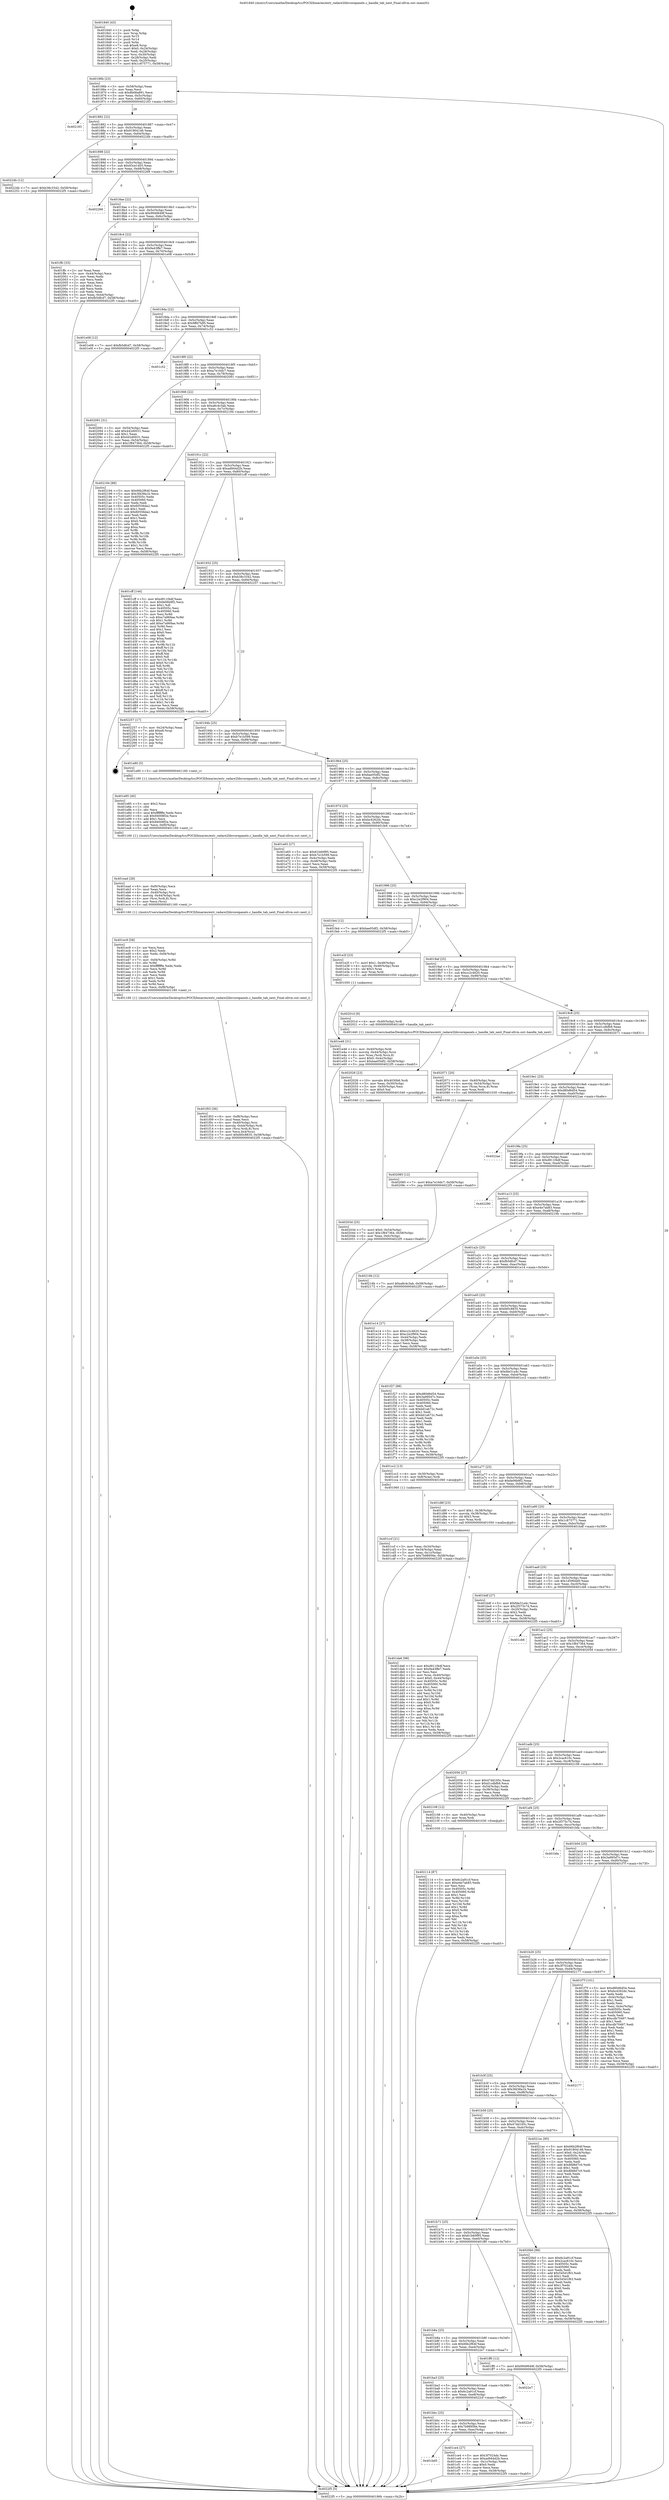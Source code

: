 digraph "0x401840" {
  label = "0x401840 (/mnt/c/Users/mathe/Desktop/tcc/POCII/binaries/extr_radare2librcorepanels.c_handle_tab_next_Final-ollvm.out::main(0))"
  labelloc = "t"
  node[shape=record]

  Entry [label="",width=0.3,height=0.3,shape=circle,fillcolor=black,style=filled]
  "0x40186b" [label="{
     0x40186b [23]\l
     | [instrs]\l
     &nbsp;&nbsp;0x40186b \<+3\>: mov -0x58(%rbp),%eax\l
     &nbsp;&nbsp;0x40186e \<+2\>: mov %eax,%ecx\l
     &nbsp;&nbsp;0x401870 \<+6\>: sub $0x8b06a891,%ecx\l
     &nbsp;&nbsp;0x401876 \<+3\>: mov %eax,-0x5c(%rbp)\l
     &nbsp;&nbsp;0x401879 \<+3\>: mov %ecx,-0x60(%rbp)\l
     &nbsp;&nbsp;0x40187c \<+6\>: je 0000000000402183 \<main+0x943\>\l
  }"]
  "0x402183" [label="{
     0x402183\l
  }", style=dashed]
  "0x401882" [label="{
     0x401882 [22]\l
     | [instrs]\l
     &nbsp;&nbsp;0x401882 \<+5\>: jmp 0000000000401887 \<main+0x47\>\l
     &nbsp;&nbsp;0x401887 \<+3\>: mov -0x5c(%rbp),%eax\l
     &nbsp;&nbsp;0x40188a \<+5\>: sub $0x91904146,%eax\l
     &nbsp;&nbsp;0x40188f \<+3\>: mov %eax,-0x64(%rbp)\l
     &nbsp;&nbsp;0x401892 \<+6\>: je 000000000040224b \<main+0xa0b\>\l
  }"]
  Exit [label="",width=0.3,height=0.3,shape=circle,fillcolor=black,style=filled,peripheries=2]
  "0x40224b" [label="{
     0x40224b [12]\l
     | [instrs]\l
     &nbsp;&nbsp;0x40224b \<+7\>: movl $0xb38c3342,-0x58(%rbp)\l
     &nbsp;&nbsp;0x402252 \<+5\>: jmp 00000000004022f5 \<main+0xab5\>\l
  }"]
  "0x401898" [label="{
     0x401898 [22]\l
     | [instrs]\l
     &nbsp;&nbsp;0x401898 \<+5\>: jmp 000000000040189d \<main+0x5d\>\l
     &nbsp;&nbsp;0x40189d \<+3\>: mov -0x5c(%rbp),%eax\l
     &nbsp;&nbsp;0x4018a0 \<+5\>: sub $0x93ce1403,%eax\l
     &nbsp;&nbsp;0x4018a5 \<+3\>: mov %eax,-0x68(%rbp)\l
     &nbsp;&nbsp;0x4018a8 \<+6\>: je 0000000000402268 \<main+0xa28\>\l
  }"]
  "0x402114" [label="{
     0x402114 [87]\l
     | [instrs]\l
     &nbsp;&nbsp;0x402114 \<+5\>: mov $0x6c2a91cf,%ecx\l
     &nbsp;&nbsp;0x402119 \<+5\>: mov $0xe4e7ab83,%edx\l
     &nbsp;&nbsp;0x40211e \<+2\>: xor %esi,%esi\l
     &nbsp;&nbsp;0x402120 \<+8\>: mov 0x40505c,%r8d\l
     &nbsp;&nbsp;0x402128 \<+8\>: mov 0x405060,%r9d\l
     &nbsp;&nbsp;0x402130 \<+3\>: sub $0x1,%esi\l
     &nbsp;&nbsp;0x402133 \<+3\>: mov %r8d,%r10d\l
     &nbsp;&nbsp;0x402136 \<+3\>: add %esi,%r10d\l
     &nbsp;&nbsp;0x402139 \<+4\>: imul %r10d,%r8d\l
     &nbsp;&nbsp;0x40213d \<+4\>: and $0x1,%r8d\l
     &nbsp;&nbsp;0x402141 \<+4\>: cmp $0x0,%r8d\l
     &nbsp;&nbsp;0x402145 \<+4\>: sete %r11b\l
     &nbsp;&nbsp;0x402149 \<+4\>: cmp $0xa,%r9d\l
     &nbsp;&nbsp;0x40214d \<+3\>: setl %bl\l
     &nbsp;&nbsp;0x402150 \<+3\>: mov %r11b,%r14b\l
     &nbsp;&nbsp;0x402153 \<+3\>: and %bl,%r14b\l
     &nbsp;&nbsp;0x402156 \<+3\>: xor %bl,%r11b\l
     &nbsp;&nbsp;0x402159 \<+3\>: or %r11b,%r14b\l
     &nbsp;&nbsp;0x40215c \<+4\>: test $0x1,%r14b\l
     &nbsp;&nbsp;0x402160 \<+3\>: cmovne %edx,%ecx\l
     &nbsp;&nbsp;0x402163 \<+3\>: mov %ecx,-0x58(%rbp)\l
     &nbsp;&nbsp;0x402166 \<+5\>: jmp 00000000004022f5 \<main+0xab5\>\l
  }"]
  "0x402268" [label="{
     0x402268\l
  }", style=dashed]
  "0x4018ae" [label="{
     0x4018ae [22]\l
     | [instrs]\l
     &nbsp;&nbsp;0x4018ae \<+5\>: jmp 00000000004018b3 \<main+0x73\>\l
     &nbsp;&nbsp;0x4018b3 \<+3\>: mov -0x5c(%rbp),%eax\l
     &nbsp;&nbsp;0x4018b6 \<+5\>: sub $0x9949649f,%eax\l
     &nbsp;&nbsp;0x4018bb \<+3\>: mov %eax,-0x6c(%rbp)\l
     &nbsp;&nbsp;0x4018be \<+6\>: je 0000000000401ffc \<main+0x7bc\>\l
  }"]
  "0x402085" [label="{
     0x402085 [12]\l
     | [instrs]\l
     &nbsp;&nbsp;0x402085 \<+7\>: movl $0xa7e16dc7,-0x58(%rbp)\l
     &nbsp;&nbsp;0x40208c \<+5\>: jmp 00000000004022f5 \<main+0xab5\>\l
  }"]
  "0x401ffc" [label="{
     0x401ffc [33]\l
     | [instrs]\l
     &nbsp;&nbsp;0x401ffc \<+2\>: xor %eax,%eax\l
     &nbsp;&nbsp;0x401ffe \<+3\>: mov -0x44(%rbp),%ecx\l
     &nbsp;&nbsp;0x402001 \<+2\>: mov %eax,%edx\l
     &nbsp;&nbsp;0x402003 \<+2\>: sub %ecx,%edx\l
     &nbsp;&nbsp;0x402005 \<+2\>: mov %eax,%ecx\l
     &nbsp;&nbsp;0x402007 \<+3\>: sub $0x1,%ecx\l
     &nbsp;&nbsp;0x40200a \<+2\>: add %ecx,%edx\l
     &nbsp;&nbsp;0x40200c \<+2\>: sub %edx,%eax\l
     &nbsp;&nbsp;0x40200e \<+3\>: mov %eax,-0x44(%rbp)\l
     &nbsp;&nbsp;0x402011 \<+7\>: movl $0xfb5dfcd7,-0x58(%rbp)\l
     &nbsp;&nbsp;0x402018 \<+5\>: jmp 00000000004022f5 \<main+0xab5\>\l
  }"]
  "0x4018c4" [label="{
     0x4018c4 [22]\l
     | [instrs]\l
     &nbsp;&nbsp;0x4018c4 \<+5\>: jmp 00000000004018c9 \<main+0x89\>\l
     &nbsp;&nbsp;0x4018c9 \<+3\>: mov -0x5c(%rbp),%eax\l
     &nbsp;&nbsp;0x4018cc \<+5\>: sub $0x9a43ffe7,%eax\l
     &nbsp;&nbsp;0x4018d1 \<+3\>: mov %eax,-0x70(%rbp)\l
     &nbsp;&nbsp;0x4018d4 \<+6\>: je 0000000000401e08 \<main+0x5c8\>\l
  }"]
  "0x40203d" [label="{
     0x40203d [25]\l
     | [instrs]\l
     &nbsp;&nbsp;0x40203d \<+7\>: movl $0x0,-0x54(%rbp)\l
     &nbsp;&nbsp;0x402044 \<+7\>: movl $0x1f847364,-0x58(%rbp)\l
     &nbsp;&nbsp;0x40204b \<+6\>: mov %eax,-0xfc(%rbp)\l
     &nbsp;&nbsp;0x402051 \<+5\>: jmp 00000000004022f5 \<main+0xab5\>\l
  }"]
  "0x401e08" [label="{
     0x401e08 [12]\l
     | [instrs]\l
     &nbsp;&nbsp;0x401e08 \<+7\>: movl $0xfb5dfcd7,-0x58(%rbp)\l
     &nbsp;&nbsp;0x401e0f \<+5\>: jmp 00000000004022f5 \<main+0xab5\>\l
  }"]
  "0x4018da" [label="{
     0x4018da [22]\l
     | [instrs]\l
     &nbsp;&nbsp;0x4018da \<+5\>: jmp 00000000004018df \<main+0x9f\>\l
     &nbsp;&nbsp;0x4018df \<+3\>: mov -0x5c(%rbp),%eax\l
     &nbsp;&nbsp;0x4018e2 \<+5\>: sub $0x9ffd7b95,%eax\l
     &nbsp;&nbsp;0x4018e7 \<+3\>: mov %eax,-0x74(%rbp)\l
     &nbsp;&nbsp;0x4018ea \<+6\>: je 0000000000401c52 \<main+0x412\>\l
  }"]
  "0x402026" [label="{
     0x402026 [23]\l
     | [instrs]\l
     &nbsp;&nbsp;0x402026 \<+10\>: movabs $0x4030b6,%rdi\l
     &nbsp;&nbsp;0x402030 \<+3\>: mov %eax,-0x50(%rbp)\l
     &nbsp;&nbsp;0x402033 \<+3\>: mov -0x50(%rbp),%esi\l
     &nbsp;&nbsp;0x402036 \<+2\>: mov $0x0,%al\l
     &nbsp;&nbsp;0x402038 \<+5\>: call 0000000000401040 \<printf@plt\>\l
     | [calls]\l
     &nbsp;&nbsp;0x401040 \{1\} (unknown)\l
  }"]
  "0x401c52" [label="{
     0x401c52\l
  }", style=dashed]
  "0x4018f0" [label="{
     0x4018f0 [22]\l
     | [instrs]\l
     &nbsp;&nbsp;0x4018f0 \<+5\>: jmp 00000000004018f5 \<main+0xb5\>\l
     &nbsp;&nbsp;0x4018f5 \<+3\>: mov -0x5c(%rbp),%eax\l
     &nbsp;&nbsp;0x4018f8 \<+5\>: sub $0xa7e16dc7,%eax\l
     &nbsp;&nbsp;0x4018fd \<+3\>: mov %eax,-0x78(%rbp)\l
     &nbsp;&nbsp;0x401900 \<+6\>: je 0000000000402091 \<main+0x851\>\l
  }"]
  "0x401f03" [label="{
     0x401f03 [36]\l
     | [instrs]\l
     &nbsp;&nbsp;0x401f03 \<+6\>: mov -0xf8(%rbp),%ecx\l
     &nbsp;&nbsp;0x401f09 \<+3\>: imul %eax,%ecx\l
     &nbsp;&nbsp;0x401f0c \<+4\>: mov -0x40(%rbp),%rsi\l
     &nbsp;&nbsp;0x401f10 \<+4\>: movslq -0x44(%rbp),%rdi\l
     &nbsp;&nbsp;0x401f14 \<+4\>: mov (%rsi,%rdi,8),%rsi\l
     &nbsp;&nbsp;0x401f18 \<+3\>: mov %ecx,0x4(%rsi)\l
     &nbsp;&nbsp;0x401f1b \<+7\>: movl $0xfd0c8835,-0x58(%rbp)\l
     &nbsp;&nbsp;0x401f22 \<+5\>: jmp 00000000004022f5 \<main+0xab5\>\l
  }"]
  "0x402091" [label="{
     0x402091 [31]\l
     | [instrs]\l
     &nbsp;&nbsp;0x402091 \<+3\>: mov -0x54(%rbp),%eax\l
     &nbsp;&nbsp;0x402094 \<+5\>: add $0x442d0031,%eax\l
     &nbsp;&nbsp;0x402099 \<+3\>: add $0x1,%eax\l
     &nbsp;&nbsp;0x40209c \<+5\>: sub $0x442d0031,%eax\l
     &nbsp;&nbsp;0x4020a1 \<+3\>: mov %eax,-0x54(%rbp)\l
     &nbsp;&nbsp;0x4020a4 \<+7\>: movl $0x1f847364,-0x58(%rbp)\l
     &nbsp;&nbsp;0x4020ab \<+5\>: jmp 00000000004022f5 \<main+0xab5\>\l
  }"]
  "0x401906" [label="{
     0x401906 [22]\l
     | [instrs]\l
     &nbsp;&nbsp;0x401906 \<+5\>: jmp 000000000040190b \<main+0xcb\>\l
     &nbsp;&nbsp;0x40190b \<+3\>: mov -0x5c(%rbp),%eax\l
     &nbsp;&nbsp;0x40190e \<+5\>: sub $0xa8c4c3ab,%eax\l
     &nbsp;&nbsp;0x401913 \<+3\>: mov %eax,-0x7c(%rbp)\l
     &nbsp;&nbsp;0x401916 \<+6\>: je 0000000000402194 \<main+0x954\>\l
  }"]
  "0x401ec9" [label="{
     0x401ec9 [58]\l
     | [instrs]\l
     &nbsp;&nbsp;0x401ec9 \<+2\>: xor %ecx,%ecx\l
     &nbsp;&nbsp;0x401ecb \<+5\>: mov $0x2,%edx\l
     &nbsp;&nbsp;0x401ed0 \<+6\>: mov %edx,-0xf4(%rbp)\l
     &nbsp;&nbsp;0x401ed6 \<+1\>: cltd\l
     &nbsp;&nbsp;0x401ed7 \<+7\>: mov -0xf4(%rbp),%r8d\l
     &nbsp;&nbsp;0x401ede \<+3\>: idiv %r8d\l
     &nbsp;&nbsp;0x401ee1 \<+6\>: imul $0xfffffffe,%edx,%edx\l
     &nbsp;&nbsp;0x401ee7 \<+3\>: mov %ecx,%r9d\l
     &nbsp;&nbsp;0x401eea \<+3\>: sub %edx,%r9d\l
     &nbsp;&nbsp;0x401eed \<+2\>: mov %ecx,%edx\l
     &nbsp;&nbsp;0x401eef \<+3\>: sub $0x1,%edx\l
     &nbsp;&nbsp;0x401ef2 \<+3\>: add %edx,%r9d\l
     &nbsp;&nbsp;0x401ef5 \<+3\>: sub %r9d,%ecx\l
     &nbsp;&nbsp;0x401ef8 \<+6\>: mov %ecx,-0xf8(%rbp)\l
     &nbsp;&nbsp;0x401efe \<+5\>: call 0000000000401160 \<next_i\>\l
     | [calls]\l
     &nbsp;&nbsp;0x401160 \{1\} (/mnt/c/Users/mathe/Desktop/tcc/POCII/binaries/extr_radare2librcorepanels.c_handle_tab_next_Final-ollvm.out::next_i)\l
  }"]
  "0x402194" [label="{
     0x402194 [88]\l
     | [instrs]\l
     &nbsp;&nbsp;0x402194 \<+5\>: mov $0x66b2f64f,%eax\l
     &nbsp;&nbsp;0x402199 \<+5\>: mov $0x3fd38a1b,%ecx\l
     &nbsp;&nbsp;0x40219e \<+7\>: mov 0x40505c,%edx\l
     &nbsp;&nbsp;0x4021a5 \<+7\>: mov 0x405060,%esi\l
     &nbsp;&nbsp;0x4021ac \<+2\>: mov %edx,%edi\l
     &nbsp;&nbsp;0x4021ae \<+6\>: add $0x60556da2,%edi\l
     &nbsp;&nbsp;0x4021b4 \<+3\>: sub $0x1,%edi\l
     &nbsp;&nbsp;0x4021b7 \<+6\>: sub $0x60556da2,%edi\l
     &nbsp;&nbsp;0x4021bd \<+3\>: imul %edi,%edx\l
     &nbsp;&nbsp;0x4021c0 \<+3\>: and $0x1,%edx\l
     &nbsp;&nbsp;0x4021c3 \<+3\>: cmp $0x0,%edx\l
     &nbsp;&nbsp;0x4021c6 \<+4\>: sete %r8b\l
     &nbsp;&nbsp;0x4021ca \<+3\>: cmp $0xa,%esi\l
     &nbsp;&nbsp;0x4021cd \<+4\>: setl %r9b\l
     &nbsp;&nbsp;0x4021d1 \<+3\>: mov %r8b,%r10b\l
     &nbsp;&nbsp;0x4021d4 \<+3\>: and %r9b,%r10b\l
     &nbsp;&nbsp;0x4021d7 \<+3\>: xor %r9b,%r8b\l
     &nbsp;&nbsp;0x4021da \<+3\>: or %r8b,%r10b\l
     &nbsp;&nbsp;0x4021dd \<+4\>: test $0x1,%r10b\l
     &nbsp;&nbsp;0x4021e1 \<+3\>: cmovne %ecx,%eax\l
     &nbsp;&nbsp;0x4021e4 \<+3\>: mov %eax,-0x58(%rbp)\l
     &nbsp;&nbsp;0x4021e7 \<+5\>: jmp 00000000004022f5 \<main+0xab5\>\l
  }"]
  "0x40191c" [label="{
     0x40191c [22]\l
     | [instrs]\l
     &nbsp;&nbsp;0x40191c \<+5\>: jmp 0000000000401921 \<main+0xe1\>\l
     &nbsp;&nbsp;0x401921 \<+3\>: mov -0x5c(%rbp),%eax\l
     &nbsp;&nbsp;0x401924 \<+5\>: sub $0xad944d2b,%eax\l
     &nbsp;&nbsp;0x401929 \<+3\>: mov %eax,-0x80(%rbp)\l
     &nbsp;&nbsp;0x40192c \<+6\>: je 0000000000401cff \<main+0x4bf\>\l
  }"]
  "0x401ead" [label="{
     0x401ead [28]\l
     | [instrs]\l
     &nbsp;&nbsp;0x401ead \<+6\>: mov -0xf0(%rbp),%ecx\l
     &nbsp;&nbsp;0x401eb3 \<+3\>: imul %eax,%ecx\l
     &nbsp;&nbsp;0x401eb6 \<+4\>: mov -0x40(%rbp),%rsi\l
     &nbsp;&nbsp;0x401eba \<+4\>: movslq -0x44(%rbp),%rdi\l
     &nbsp;&nbsp;0x401ebe \<+4\>: mov (%rsi,%rdi,8),%rsi\l
     &nbsp;&nbsp;0x401ec2 \<+2\>: mov %ecx,(%rsi)\l
     &nbsp;&nbsp;0x401ec4 \<+5\>: call 0000000000401160 \<next_i\>\l
     | [calls]\l
     &nbsp;&nbsp;0x401160 \{1\} (/mnt/c/Users/mathe/Desktop/tcc/POCII/binaries/extr_radare2librcorepanels.c_handle_tab_next_Final-ollvm.out::next_i)\l
  }"]
  "0x401cff" [label="{
     0x401cff [144]\l
     | [instrs]\l
     &nbsp;&nbsp;0x401cff \<+5\>: mov $0xd911f4df,%eax\l
     &nbsp;&nbsp;0x401d04 \<+5\>: mov $0xfe06b9f2,%ecx\l
     &nbsp;&nbsp;0x401d09 \<+2\>: mov $0x1,%dl\l
     &nbsp;&nbsp;0x401d0b \<+7\>: mov 0x40505c,%esi\l
     &nbsp;&nbsp;0x401d12 \<+7\>: mov 0x405060,%edi\l
     &nbsp;&nbsp;0x401d19 \<+3\>: mov %esi,%r8d\l
     &nbsp;&nbsp;0x401d1c \<+7\>: sub $0xe7a969ae,%r8d\l
     &nbsp;&nbsp;0x401d23 \<+4\>: sub $0x1,%r8d\l
     &nbsp;&nbsp;0x401d27 \<+7\>: add $0xe7a969ae,%r8d\l
     &nbsp;&nbsp;0x401d2e \<+4\>: imul %r8d,%esi\l
     &nbsp;&nbsp;0x401d32 \<+3\>: and $0x1,%esi\l
     &nbsp;&nbsp;0x401d35 \<+3\>: cmp $0x0,%esi\l
     &nbsp;&nbsp;0x401d38 \<+4\>: sete %r9b\l
     &nbsp;&nbsp;0x401d3c \<+3\>: cmp $0xa,%edi\l
     &nbsp;&nbsp;0x401d3f \<+4\>: setl %r10b\l
     &nbsp;&nbsp;0x401d43 \<+3\>: mov %r9b,%r11b\l
     &nbsp;&nbsp;0x401d46 \<+4\>: xor $0xff,%r11b\l
     &nbsp;&nbsp;0x401d4a \<+3\>: mov %r10b,%bl\l
     &nbsp;&nbsp;0x401d4d \<+3\>: xor $0xff,%bl\l
     &nbsp;&nbsp;0x401d50 \<+3\>: xor $0x0,%dl\l
     &nbsp;&nbsp;0x401d53 \<+3\>: mov %r11b,%r14b\l
     &nbsp;&nbsp;0x401d56 \<+4\>: and $0x0,%r14b\l
     &nbsp;&nbsp;0x401d5a \<+3\>: and %dl,%r9b\l
     &nbsp;&nbsp;0x401d5d \<+3\>: mov %bl,%r15b\l
     &nbsp;&nbsp;0x401d60 \<+4\>: and $0x0,%r15b\l
     &nbsp;&nbsp;0x401d64 \<+3\>: and %dl,%r10b\l
     &nbsp;&nbsp;0x401d67 \<+3\>: or %r9b,%r14b\l
     &nbsp;&nbsp;0x401d6a \<+3\>: or %r10b,%r15b\l
     &nbsp;&nbsp;0x401d6d \<+3\>: xor %r15b,%r14b\l
     &nbsp;&nbsp;0x401d70 \<+3\>: or %bl,%r11b\l
     &nbsp;&nbsp;0x401d73 \<+4\>: xor $0xff,%r11b\l
     &nbsp;&nbsp;0x401d77 \<+3\>: or $0x0,%dl\l
     &nbsp;&nbsp;0x401d7a \<+3\>: and %dl,%r11b\l
     &nbsp;&nbsp;0x401d7d \<+3\>: or %r11b,%r14b\l
     &nbsp;&nbsp;0x401d80 \<+4\>: test $0x1,%r14b\l
     &nbsp;&nbsp;0x401d84 \<+3\>: cmovne %ecx,%eax\l
     &nbsp;&nbsp;0x401d87 \<+3\>: mov %eax,-0x58(%rbp)\l
     &nbsp;&nbsp;0x401d8a \<+5\>: jmp 00000000004022f5 \<main+0xab5\>\l
  }"]
  "0x401932" [label="{
     0x401932 [25]\l
     | [instrs]\l
     &nbsp;&nbsp;0x401932 \<+5\>: jmp 0000000000401937 \<main+0xf7\>\l
     &nbsp;&nbsp;0x401937 \<+3\>: mov -0x5c(%rbp),%eax\l
     &nbsp;&nbsp;0x40193a \<+5\>: sub $0xb38c3342,%eax\l
     &nbsp;&nbsp;0x40193f \<+6\>: mov %eax,-0x84(%rbp)\l
     &nbsp;&nbsp;0x401945 \<+6\>: je 0000000000402257 \<main+0xa17\>\l
  }"]
  "0x401e85" [label="{
     0x401e85 [40]\l
     | [instrs]\l
     &nbsp;&nbsp;0x401e85 \<+5\>: mov $0x2,%ecx\l
     &nbsp;&nbsp;0x401e8a \<+1\>: cltd\l
     &nbsp;&nbsp;0x401e8b \<+2\>: idiv %ecx\l
     &nbsp;&nbsp;0x401e8d \<+6\>: imul $0xfffffffe,%edx,%ecx\l
     &nbsp;&nbsp;0x401e93 \<+6\>: sub $0x94008f2e,%ecx\l
     &nbsp;&nbsp;0x401e99 \<+3\>: add $0x1,%ecx\l
     &nbsp;&nbsp;0x401e9c \<+6\>: add $0x94008f2e,%ecx\l
     &nbsp;&nbsp;0x401ea2 \<+6\>: mov %ecx,-0xf0(%rbp)\l
     &nbsp;&nbsp;0x401ea8 \<+5\>: call 0000000000401160 \<next_i\>\l
     | [calls]\l
     &nbsp;&nbsp;0x401160 \{1\} (/mnt/c/Users/mathe/Desktop/tcc/POCII/binaries/extr_radare2librcorepanels.c_handle_tab_next_Final-ollvm.out::next_i)\l
  }"]
  "0x402257" [label="{
     0x402257 [17]\l
     | [instrs]\l
     &nbsp;&nbsp;0x402257 \<+3\>: mov -0x24(%rbp),%eax\l
     &nbsp;&nbsp;0x40225a \<+7\>: add $0xe8,%rsp\l
     &nbsp;&nbsp;0x402261 \<+1\>: pop %rbx\l
     &nbsp;&nbsp;0x402262 \<+2\>: pop %r14\l
     &nbsp;&nbsp;0x402264 \<+2\>: pop %r15\l
     &nbsp;&nbsp;0x402266 \<+1\>: pop %rbp\l
     &nbsp;&nbsp;0x402267 \<+1\>: ret\l
  }"]
  "0x40194b" [label="{
     0x40194b [25]\l
     | [instrs]\l
     &nbsp;&nbsp;0x40194b \<+5\>: jmp 0000000000401950 \<main+0x110\>\l
     &nbsp;&nbsp;0x401950 \<+3\>: mov -0x5c(%rbp),%eax\l
     &nbsp;&nbsp;0x401953 \<+5\>: sub $0xb7e1b599,%eax\l
     &nbsp;&nbsp;0x401958 \<+6\>: mov %eax,-0x88(%rbp)\l
     &nbsp;&nbsp;0x40195e \<+6\>: je 0000000000401e80 \<main+0x640\>\l
  }"]
  "0x401e46" [label="{
     0x401e46 [31]\l
     | [instrs]\l
     &nbsp;&nbsp;0x401e46 \<+4\>: mov -0x40(%rbp),%rdi\l
     &nbsp;&nbsp;0x401e4a \<+4\>: movslq -0x44(%rbp),%rcx\l
     &nbsp;&nbsp;0x401e4e \<+4\>: mov %rax,(%rdi,%rcx,8)\l
     &nbsp;&nbsp;0x401e52 \<+7\>: movl $0x0,-0x4c(%rbp)\l
     &nbsp;&nbsp;0x401e59 \<+7\>: movl $0xbae05df2,-0x58(%rbp)\l
     &nbsp;&nbsp;0x401e60 \<+5\>: jmp 00000000004022f5 \<main+0xab5\>\l
  }"]
  "0x401e80" [label="{
     0x401e80 [5]\l
     | [instrs]\l
     &nbsp;&nbsp;0x401e80 \<+5\>: call 0000000000401160 \<next_i\>\l
     | [calls]\l
     &nbsp;&nbsp;0x401160 \{1\} (/mnt/c/Users/mathe/Desktop/tcc/POCII/binaries/extr_radare2librcorepanels.c_handle_tab_next_Final-ollvm.out::next_i)\l
  }"]
  "0x401964" [label="{
     0x401964 [25]\l
     | [instrs]\l
     &nbsp;&nbsp;0x401964 \<+5\>: jmp 0000000000401969 \<main+0x129\>\l
     &nbsp;&nbsp;0x401969 \<+3\>: mov -0x5c(%rbp),%eax\l
     &nbsp;&nbsp;0x40196c \<+5\>: sub $0xbae05df2,%eax\l
     &nbsp;&nbsp;0x401971 \<+6\>: mov %eax,-0x8c(%rbp)\l
     &nbsp;&nbsp;0x401977 \<+6\>: je 0000000000401e65 \<main+0x625\>\l
  }"]
  "0x401da6" [label="{
     0x401da6 [98]\l
     | [instrs]\l
     &nbsp;&nbsp;0x401da6 \<+5\>: mov $0xd911f4df,%ecx\l
     &nbsp;&nbsp;0x401dab \<+5\>: mov $0x9a43ffe7,%edx\l
     &nbsp;&nbsp;0x401db0 \<+2\>: xor %esi,%esi\l
     &nbsp;&nbsp;0x401db2 \<+4\>: mov %rax,-0x40(%rbp)\l
     &nbsp;&nbsp;0x401db6 \<+7\>: movl $0x0,-0x44(%rbp)\l
     &nbsp;&nbsp;0x401dbd \<+8\>: mov 0x40505c,%r8d\l
     &nbsp;&nbsp;0x401dc5 \<+8\>: mov 0x405060,%r9d\l
     &nbsp;&nbsp;0x401dcd \<+3\>: sub $0x1,%esi\l
     &nbsp;&nbsp;0x401dd0 \<+3\>: mov %r8d,%r10d\l
     &nbsp;&nbsp;0x401dd3 \<+3\>: add %esi,%r10d\l
     &nbsp;&nbsp;0x401dd6 \<+4\>: imul %r10d,%r8d\l
     &nbsp;&nbsp;0x401dda \<+4\>: and $0x1,%r8d\l
     &nbsp;&nbsp;0x401dde \<+4\>: cmp $0x0,%r8d\l
     &nbsp;&nbsp;0x401de2 \<+4\>: sete %r11b\l
     &nbsp;&nbsp;0x401de6 \<+4\>: cmp $0xa,%r9d\l
     &nbsp;&nbsp;0x401dea \<+3\>: setl %bl\l
     &nbsp;&nbsp;0x401ded \<+3\>: mov %r11b,%r14b\l
     &nbsp;&nbsp;0x401df0 \<+3\>: and %bl,%r14b\l
     &nbsp;&nbsp;0x401df3 \<+3\>: xor %bl,%r11b\l
     &nbsp;&nbsp;0x401df6 \<+3\>: or %r11b,%r14b\l
     &nbsp;&nbsp;0x401df9 \<+4\>: test $0x1,%r14b\l
     &nbsp;&nbsp;0x401dfd \<+3\>: cmovne %edx,%ecx\l
     &nbsp;&nbsp;0x401e00 \<+3\>: mov %ecx,-0x58(%rbp)\l
     &nbsp;&nbsp;0x401e03 \<+5\>: jmp 00000000004022f5 \<main+0xab5\>\l
  }"]
  "0x401e65" [label="{
     0x401e65 [27]\l
     | [instrs]\l
     &nbsp;&nbsp;0x401e65 \<+5\>: mov $0x61b60f95,%eax\l
     &nbsp;&nbsp;0x401e6a \<+5\>: mov $0xb7e1b599,%ecx\l
     &nbsp;&nbsp;0x401e6f \<+3\>: mov -0x4c(%rbp),%edx\l
     &nbsp;&nbsp;0x401e72 \<+3\>: cmp -0x48(%rbp),%edx\l
     &nbsp;&nbsp;0x401e75 \<+3\>: cmovl %ecx,%eax\l
     &nbsp;&nbsp;0x401e78 \<+3\>: mov %eax,-0x58(%rbp)\l
     &nbsp;&nbsp;0x401e7b \<+5\>: jmp 00000000004022f5 \<main+0xab5\>\l
  }"]
  "0x40197d" [label="{
     0x40197d [25]\l
     | [instrs]\l
     &nbsp;&nbsp;0x40197d \<+5\>: jmp 0000000000401982 \<main+0x142\>\l
     &nbsp;&nbsp;0x401982 \<+3\>: mov -0x5c(%rbp),%eax\l
     &nbsp;&nbsp;0x401985 \<+5\>: sub $0xbc4262dc,%eax\l
     &nbsp;&nbsp;0x40198a \<+6\>: mov %eax,-0x90(%rbp)\l
     &nbsp;&nbsp;0x401990 \<+6\>: je 0000000000401fe4 \<main+0x7a4\>\l
  }"]
  "0x401bd5" [label="{
     0x401bd5\l
  }", style=dashed]
  "0x401fe4" [label="{
     0x401fe4 [12]\l
     | [instrs]\l
     &nbsp;&nbsp;0x401fe4 \<+7\>: movl $0xbae05df2,-0x58(%rbp)\l
     &nbsp;&nbsp;0x401feb \<+5\>: jmp 00000000004022f5 \<main+0xab5\>\l
  }"]
  "0x401996" [label="{
     0x401996 [25]\l
     | [instrs]\l
     &nbsp;&nbsp;0x401996 \<+5\>: jmp 000000000040199b \<main+0x15b\>\l
     &nbsp;&nbsp;0x40199b \<+3\>: mov -0x5c(%rbp),%eax\l
     &nbsp;&nbsp;0x40199e \<+5\>: sub $0xc2e2f904,%eax\l
     &nbsp;&nbsp;0x4019a3 \<+6\>: mov %eax,-0x94(%rbp)\l
     &nbsp;&nbsp;0x4019a9 \<+6\>: je 0000000000401e2f \<main+0x5ef\>\l
  }"]
  "0x401ce4" [label="{
     0x401ce4 [27]\l
     | [instrs]\l
     &nbsp;&nbsp;0x401ce4 \<+5\>: mov $0x3f7024dc,%eax\l
     &nbsp;&nbsp;0x401ce9 \<+5\>: mov $0xad944d2b,%ecx\l
     &nbsp;&nbsp;0x401cee \<+3\>: mov -0x1c(%rbp),%edx\l
     &nbsp;&nbsp;0x401cf1 \<+3\>: cmp $0x0,%edx\l
     &nbsp;&nbsp;0x401cf4 \<+3\>: cmove %ecx,%eax\l
     &nbsp;&nbsp;0x401cf7 \<+3\>: mov %eax,-0x58(%rbp)\l
     &nbsp;&nbsp;0x401cfa \<+5\>: jmp 00000000004022f5 \<main+0xab5\>\l
  }"]
  "0x401e2f" [label="{
     0x401e2f [23]\l
     | [instrs]\l
     &nbsp;&nbsp;0x401e2f \<+7\>: movl $0x1,-0x48(%rbp)\l
     &nbsp;&nbsp;0x401e36 \<+4\>: movslq -0x48(%rbp),%rax\l
     &nbsp;&nbsp;0x401e3a \<+4\>: shl $0x3,%rax\l
     &nbsp;&nbsp;0x401e3e \<+3\>: mov %rax,%rdi\l
     &nbsp;&nbsp;0x401e41 \<+5\>: call 0000000000401050 \<malloc@plt\>\l
     | [calls]\l
     &nbsp;&nbsp;0x401050 \{1\} (unknown)\l
  }"]
  "0x4019af" [label="{
     0x4019af [25]\l
     | [instrs]\l
     &nbsp;&nbsp;0x4019af \<+5\>: jmp 00000000004019b4 \<main+0x174\>\l
     &nbsp;&nbsp;0x4019b4 \<+3\>: mov -0x5c(%rbp),%eax\l
     &nbsp;&nbsp;0x4019b7 \<+5\>: sub $0xcc2c4620,%eax\l
     &nbsp;&nbsp;0x4019bc \<+6\>: mov %eax,-0x98(%rbp)\l
     &nbsp;&nbsp;0x4019c2 \<+6\>: je 000000000040201d \<main+0x7dd\>\l
  }"]
  "0x401bbc" [label="{
     0x401bbc [25]\l
     | [instrs]\l
     &nbsp;&nbsp;0x401bbc \<+5\>: jmp 0000000000401bc1 \<main+0x381\>\l
     &nbsp;&nbsp;0x401bc1 \<+3\>: mov -0x5c(%rbp),%eax\l
     &nbsp;&nbsp;0x401bc4 \<+5\>: sub $0x7b98956e,%eax\l
     &nbsp;&nbsp;0x401bc9 \<+6\>: mov %eax,-0xec(%rbp)\l
     &nbsp;&nbsp;0x401bcf \<+6\>: je 0000000000401ce4 \<main+0x4a4\>\l
  }"]
  "0x40201d" [label="{
     0x40201d [9]\l
     | [instrs]\l
     &nbsp;&nbsp;0x40201d \<+4\>: mov -0x40(%rbp),%rdi\l
     &nbsp;&nbsp;0x402021 \<+5\>: call 0000000000401440 \<handle_tab_next\>\l
     | [calls]\l
     &nbsp;&nbsp;0x401440 \{1\} (/mnt/c/Users/mathe/Desktop/tcc/POCII/binaries/extr_radare2librcorepanels.c_handle_tab_next_Final-ollvm.out::handle_tab_next)\l
  }"]
  "0x4019c8" [label="{
     0x4019c8 [25]\l
     | [instrs]\l
     &nbsp;&nbsp;0x4019c8 \<+5\>: jmp 00000000004019cd \<main+0x18d\>\l
     &nbsp;&nbsp;0x4019cd \<+3\>: mov -0x5c(%rbp),%eax\l
     &nbsp;&nbsp;0x4019d0 \<+5\>: sub $0xd1cdbfb9,%eax\l
     &nbsp;&nbsp;0x4019d5 \<+6\>: mov %eax,-0x9c(%rbp)\l
     &nbsp;&nbsp;0x4019db \<+6\>: je 0000000000402071 \<main+0x831\>\l
  }"]
  "0x4022cf" [label="{
     0x4022cf\l
  }", style=dashed]
  "0x402071" [label="{
     0x402071 [20]\l
     | [instrs]\l
     &nbsp;&nbsp;0x402071 \<+4\>: mov -0x40(%rbp),%rax\l
     &nbsp;&nbsp;0x402075 \<+4\>: movslq -0x54(%rbp),%rcx\l
     &nbsp;&nbsp;0x402079 \<+4\>: mov (%rax,%rcx,8),%rax\l
     &nbsp;&nbsp;0x40207d \<+3\>: mov %rax,%rdi\l
     &nbsp;&nbsp;0x402080 \<+5\>: call 0000000000401030 \<free@plt\>\l
     | [calls]\l
     &nbsp;&nbsp;0x401030 \{1\} (unknown)\l
  }"]
  "0x4019e1" [label="{
     0x4019e1 [25]\l
     | [instrs]\l
     &nbsp;&nbsp;0x4019e1 \<+5\>: jmp 00000000004019e6 \<main+0x1a6\>\l
     &nbsp;&nbsp;0x4019e6 \<+3\>: mov -0x5c(%rbp),%eax\l
     &nbsp;&nbsp;0x4019e9 \<+5\>: sub $0xd80d6d54,%eax\l
     &nbsp;&nbsp;0x4019ee \<+6\>: mov %eax,-0xa0(%rbp)\l
     &nbsp;&nbsp;0x4019f4 \<+6\>: je 00000000004022ae \<main+0xa6e\>\l
  }"]
  "0x401ba3" [label="{
     0x401ba3 [25]\l
     | [instrs]\l
     &nbsp;&nbsp;0x401ba3 \<+5\>: jmp 0000000000401ba8 \<main+0x368\>\l
     &nbsp;&nbsp;0x401ba8 \<+3\>: mov -0x5c(%rbp),%eax\l
     &nbsp;&nbsp;0x401bab \<+5\>: sub $0x6c2a91cf,%eax\l
     &nbsp;&nbsp;0x401bb0 \<+6\>: mov %eax,-0xe8(%rbp)\l
     &nbsp;&nbsp;0x401bb6 \<+6\>: je 00000000004022cf \<main+0xa8f\>\l
  }"]
  "0x4022ae" [label="{
     0x4022ae\l
  }", style=dashed]
  "0x4019fa" [label="{
     0x4019fa [25]\l
     | [instrs]\l
     &nbsp;&nbsp;0x4019fa \<+5\>: jmp 00000000004019ff \<main+0x1bf\>\l
     &nbsp;&nbsp;0x4019ff \<+3\>: mov -0x5c(%rbp),%eax\l
     &nbsp;&nbsp;0x401a02 \<+5\>: sub $0xd911f4df,%eax\l
     &nbsp;&nbsp;0x401a07 \<+6\>: mov %eax,-0xa4(%rbp)\l
     &nbsp;&nbsp;0x401a0d \<+6\>: je 0000000000402280 \<main+0xa40\>\l
  }"]
  "0x4022e7" [label="{
     0x4022e7\l
  }", style=dashed]
  "0x402280" [label="{
     0x402280\l
  }", style=dashed]
  "0x401a13" [label="{
     0x401a13 [25]\l
     | [instrs]\l
     &nbsp;&nbsp;0x401a13 \<+5\>: jmp 0000000000401a18 \<main+0x1d8\>\l
     &nbsp;&nbsp;0x401a18 \<+3\>: mov -0x5c(%rbp),%eax\l
     &nbsp;&nbsp;0x401a1b \<+5\>: sub $0xe4e7ab83,%eax\l
     &nbsp;&nbsp;0x401a20 \<+6\>: mov %eax,-0xa8(%rbp)\l
     &nbsp;&nbsp;0x401a26 \<+6\>: je 000000000040216b \<main+0x92b\>\l
  }"]
  "0x401b8a" [label="{
     0x401b8a [25]\l
     | [instrs]\l
     &nbsp;&nbsp;0x401b8a \<+5\>: jmp 0000000000401b8f \<main+0x34f\>\l
     &nbsp;&nbsp;0x401b8f \<+3\>: mov -0x5c(%rbp),%eax\l
     &nbsp;&nbsp;0x401b92 \<+5\>: sub $0x66b2f64f,%eax\l
     &nbsp;&nbsp;0x401b97 \<+6\>: mov %eax,-0xe4(%rbp)\l
     &nbsp;&nbsp;0x401b9d \<+6\>: je 00000000004022e7 \<main+0xaa7\>\l
  }"]
  "0x40216b" [label="{
     0x40216b [12]\l
     | [instrs]\l
     &nbsp;&nbsp;0x40216b \<+7\>: movl $0xa8c4c3ab,-0x58(%rbp)\l
     &nbsp;&nbsp;0x402172 \<+5\>: jmp 00000000004022f5 \<main+0xab5\>\l
  }"]
  "0x401a2c" [label="{
     0x401a2c [25]\l
     | [instrs]\l
     &nbsp;&nbsp;0x401a2c \<+5\>: jmp 0000000000401a31 \<main+0x1f1\>\l
     &nbsp;&nbsp;0x401a31 \<+3\>: mov -0x5c(%rbp),%eax\l
     &nbsp;&nbsp;0x401a34 \<+5\>: sub $0xfb5dfcd7,%eax\l
     &nbsp;&nbsp;0x401a39 \<+6\>: mov %eax,-0xac(%rbp)\l
     &nbsp;&nbsp;0x401a3f \<+6\>: je 0000000000401e14 \<main+0x5d4\>\l
  }"]
  "0x401ff0" [label="{
     0x401ff0 [12]\l
     | [instrs]\l
     &nbsp;&nbsp;0x401ff0 \<+7\>: movl $0x9949649f,-0x58(%rbp)\l
     &nbsp;&nbsp;0x401ff7 \<+5\>: jmp 00000000004022f5 \<main+0xab5\>\l
  }"]
  "0x401e14" [label="{
     0x401e14 [27]\l
     | [instrs]\l
     &nbsp;&nbsp;0x401e14 \<+5\>: mov $0xcc2c4620,%eax\l
     &nbsp;&nbsp;0x401e19 \<+5\>: mov $0xc2e2f904,%ecx\l
     &nbsp;&nbsp;0x401e1e \<+3\>: mov -0x44(%rbp),%edx\l
     &nbsp;&nbsp;0x401e21 \<+3\>: cmp -0x38(%rbp),%edx\l
     &nbsp;&nbsp;0x401e24 \<+3\>: cmovl %ecx,%eax\l
     &nbsp;&nbsp;0x401e27 \<+3\>: mov %eax,-0x58(%rbp)\l
     &nbsp;&nbsp;0x401e2a \<+5\>: jmp 00000000004022f5 \<main+0xab5\>\l
  }"]
  "0x401a45" [label="{
     0x401a45 [25]\l
     | [instrs]\l
     &nbsp;&nbsp;0x401a45 \<+5\>: jmp 0000000000401a4a \<main+0x20a\>\l
     &nbsp;&nbsp;0x401a4a \<+3\>: mov -0x5c(%rbp),%eax\l
     &nbsp;&nbsp;0x401a4d \<+5\>: sub $0xfd0c8835,%eax\l
     &nbsp;&nbsp;0x401a52 \<+6\>: mov %eax,-0xb0(%rbp)\l
     &nbsp;&nbsp;0x401a58 \<+6\>: je 0000000000401f27 \<main+0x6e7\>\l
  }"]
  "0x401b71" [label="{
     0x401b71 [25]\l
     | [instrs]\l
     &nbsp;&nbsp;0x401b71 \<+5\>: jmp 0000000000401b76 \<main+0x336\>\l
     &nbsp;&nbsp;0x401b76 \<+3\>: mov -0x5c(%rbp),%eax\l
     &nbsp;&nbsp;0x401b79 \<+5\>: sub $0x61b60f95,%eax\l
     &nbsp;&nbsp;0x401b7e \<+6\>: mov %eax,-0xe0(%rbp)\l
     &nbsp;&nbsp;0x401b84 \<+6\>: je 0000000000401ff0 \<main+0x7b0\>\l
  }"]
  "0x401f27" [label="{
     0x401f27 [88]\l
     | [instrs]\l
     &nbsp;&nbsp;0x401f27 \<+5\>: mov $0xd80d6d54,%eax\l
     &nbsp;&nbsp;0x401f2c \<+5\>: mov $0x3a995d7c,%ecx\l
     &nbsp;&nbsp;0x401f31 \<+7\>: mov 0x40505c,%edx\l
     &nbsp;&nbsp;0x401f38 \<+7\>: mov 0x405060,%esi\l
     &nbsp;&nbsp;0x401f3f \<+2\>: mov %edx,%edi\l
     &nbsp;&nbsp;0x401f41 \<+6\>: sub $0xbd1ab72c,%edi\l
     &nbsp;&nbsp;0x401f47 \<+3\>: sub $0x1,%edi\l
     &nbsp;&nbsp;0x401f4a \<+6\>: add $0xbd1ab72c,%edi\l
     &nbsp;&nbsp;0x401f50 \<+3\>: imul %edi,%edx\l
     &nbsp;&nbsp;0x401f53 \<+3\>: and $0x1,%edx\l
     &nbsp;&nbsp;0x401f56 \<+3\>: cmp $0x0,%edx\l
     &nbsp;&nbsp;0x401f59 \<+4\>: sete %r8b\l
     &nbsp;&nbsp;0x401f5d \<+3\>: cmp $0xa,%esi\l
     &nbsp;&nbsp;0x401f60 \<+4\>: setl %r9b\l
     &nbsp;&nbsp;0x401f64 \<+3\>: mov %r8b,%r10b\l
     &nbsp;&nbsp;0x401f67 \<+3\>: and %r9b,%r10b\l
     &nbsp;&nbsp;0x401f6a \<+3\>: xor %r9b,%r8b\l
     &nbsp;&nbsp;0x401f6d \<+3\>: or %r8b,%r10b\l
     &nbsp;&nbsp;0x401f70 \<+4\>: test $0x1,%r10b\l
     &nbsp;&nbsp;0x401f74 \<+3\>: cmovne %ecx,%eax\l
     &nbsp;&nbsp;0x401f77 \<+3\>: mov %eax,-0x58(%rbp)\l
     &nbsp;&nbsp;0x401f7a \<+5\>: jmp 00000000004022f5 \<main+0xab5\>\l
  }"]
  "0x401a5e" [label="{
     0x401a5e [25]\l
     | [instrs]\l
     &nbsp;&nbsp;0x401a5e \<+5\>: jmp 0000000000401a63 \<main+0x223\>\l
     &nbsp;&nbsp;0x401a63 \<+3\>: mov -0x5c(%rbp),%eax\l
     &nbsp;&nbsp;0x401a66 \<+5\>: sub $0xfde31a4c,%eax\l
     &nbsp;&nbsp;0x401a6b \<+6\>: mov %eax,-0xb4(%rbp)\l
     &nbsp;&nbsp;0x401a71 \<+6\>: je 0000000000401cc2 \<main+0x482\>\l
  }"]
  "0x4020b0" [label="{
     0x4020b0 [88]\l
     | [instrs]\l
     &nbsp;&nbsp;0x4020b0 \<+5\>: mov $0x6c2a91cf,%eax\l
     &nbsp;&nbsp;0x4020b5 \<+5\>: mov $0x2cac610c,%ecx\l
     &nbsp;&nbsp;0x4020ba \<+7\>: mov 0x40505c,%edx\l
     &nbsp;&nbsp;0x4020c1 \<+7\>: mov 0x405060,%esi\l
     &nbsp;&nbsp;0x4020c8 \<+2\>: mov %edx,%edi\l
     &nbsp;&nbsp;0x4020ca \<+6\>: add $0x545d1f63,%edi\l
     &nbsp;&nbsp;0x4020d0 \<+3\>: sub $0x1,%edi\l
     &nbsp;&nbsp;0x4020d3 \<+6\>: sub $0x545d1f63,%edi\l
     &nbsp;&nbsp;0x4020d9 \<+3\>: imul %edi,%edx\l
     &nbsp;&nbsp;0x4020dc \<+3\>: and $0x1,%edx\l
     &nbsp;&nbsp;0x4020df \<+3\>: cmp $0x0,%edx\l
     &nbsp;&nbsp;0x4020e2 \<+4\>: sete %r8b\l
     &nbsp;&nbsp;0x4020e6 \<+3\>: cmp $0xa,%esi\l
     &nbsp;&nbsp;0x4020e9 \<+4\>: setl %r9b\l
     &nbsp;&nbsp;0x4020ed \<+3\>: mov %r8b,%r10b\l
     &nbsp;&nbsp;0x4020f0 \<+3\>: and %r9b,%r10b\l
     &nbsp;&nbsp;0x4020f3 \<+3\>: xor %r9b,%r8b\l
     &nbsp;&nbsp;0x4020f6 \<+3\>: or %r8b,%r10b\l
     &nbsp;&nbsp;0x4020f9 \<+4\>: test $0x1,%r10b\l
     &nbsp;&nbsp;0x4020fd \<+3\>: cmovne %ecx,%eax\l
     &nbsp;&nbsp;0x402100 \<+3\>: mov %eax,-0x58(%rbp)\l
     &nbsp;&nbsp;0x402103 \<+5\>: jmp 00000000004022f5 \<main+0xab5\>\l
  }"]
  "0x401cc2" [label="{
     0x401cc2 [13]\l
     | [instrs]\l
     &nbsp;&nbsp;0x401cc2 \<+4\>: mov -0x30(%rbp),%rax\l
     &nbsp;&nbsp;0x401cc6 \<+4\>: mov 0x8(%rax),%rdi\l
     &nbsp;&nbsp;0x401cca \<+5\>: call 0000000000401060 \<atoi@plt\>\l
     | [calls]\l
     &nbsp;&nbsp;0x401060 \{1\} (unknown)\l
  }"]
  "0x401a77" [label="{
     0x401a77 [25]\l
     | [instrs]\l
     &nbsp;&nbsp;0x401a77 \<+5\>: jmp 0000000000401a7c \<main+0x23c\>\l
     &nbsp;&nbsp;0x401a7c \<+3\>: mov -0x5c(%rbp),%eax\l
     &nbsp;&nbsp;0x401a7f \<+5\>: sub $0xfe06b9f2,%eax\l
     &nbsp;&nbsp;0x401a84 \<+6\>: mov %eax,-0xb8(%rbp)\l
     &nbsp;&nbsp;0x401a8a \<+6\>: je 0000000000401d8f \<main+0x54f\>\l
  }"]
  "0x401b58" [label="{
     0x401b58 [25]\l
     | [instrs]\l
     &nbsp;&nbsp;0x401b58 \<+5\>: jmp 0000000000401b5d \<main+0x31d\>\l
     &nbsp;&nbsp;0x401b5d \<+3\>: mov -0x5c(%rbp),%eax\l
     &nbsp;&nbsp;0x401b60 \<+5\>: sub $0x47dd165c,%eax\l
     &nbsp;&nbsp;0x401b65 \<+6\>: mov %eax,-0xdc(%rbp)\l
     &nbsp;&nbsp;0x401b6b \<+6\>: je 00000000004020b0 \<main+0x870\>\l
  }"]
  "0x401d8f" [label="{
     0x401d8f [23]\l
     | [instrs]\l
     &nbsp;&nbsp;0x401d8f \<+7\>: movl $0x1,-0x38(%rbp)\l
     &nbsp;&nbsp;0x401d96 \<+4\>: movslq -0x38(%rbp),%rax\l
     &nbsp;&nbsp;0x401d9a \<+4\>: shl $0x3,%rax\l
     &nbsp;&nbsp;0x401d9e \<+3\>: mov %rax,%rdi\l
     &nbsp;&nbsp;0x401da1 \<+5\>: call 0000000000401050 \<malloc@plt\>\l
     | [calls]\l
     &nbsp;&nbsp;0x401050 \{1\} (unknown)\l
  }"]
  "0x401a90" [label="{
     0x401a90 [25]\l
     | [instrs]\l
     &nbsp;&nbsp;0x401a90 \<+5\>: jmp 0000000000401a95 \<main+0x255\>\l
     &nbsp;&nbsp;0x401a95 \<+3\>: mov -0x5c(%rbp),%eax\l
     &nbsp;&nbsp;0x401a98 \<+5\>: sub $0x1c875771,%eax\l
     &nbsp;&nbsp;0x401a9d \<+6\>: mov %eax,-0xbc(%rbp)\l
     &nbsp;&nbsp;0x401aa3 \<+6\>: je 0000000000401bdf \<main+0x39f\>\l
  }"]
  "0x4021ec" [label="{
     0x4021ec [95]\l
     | [instrs]\l
     &nbsp;&nbsp;0x4021ec \<+5\>: mov $0x66b2f64f,%eax\l
     &nbsp;&nbsp;0x4021f1 \<+5\>: mov $0x91904146,%ecx\l
     &nbsp;&nbsp;0x4021f6 \<+7\>: movl $0x0,-0x24(%rbp)\l
     &nbsp;&nbsp;0x4021fd \<+7\>: mov 0x40505c,%edx\l
     &nbsp;&nbsp;0x402204 \<+7\>: mov 0x405060,%esi\l
     &nbsp;&nbsp;0x40220b \<+2\>: mov %edx,%edi\l
     &nbsp;&nbsp;0x40220d \<+6\>: add $0x8fd8d7c0,%edi\l
     &nbsp;&nbsp;0x402213 \<+3\>: sub $0x1,%edi\l
     &nbsp;&nbsp;0x402216 \<+6\>: sub $0x8fd8d7c0,%edi\l
     &nbsp;&nbsp;0x40221c \<+3\>: imul %edi,%edx\l
     &nbsp;&nbsp;0x40221f \<+3\>: and $0x1,%edx\l
     &nbsp;&nbsp;0x402222 \<+3\>: cmp $0x0,%edx\l
     &nbsp;&nbsp;0x402225 \<+4\>: sete %r8b\l
     &nbsp;&nbsp;0x402229 \<+3\>: cmp $0xa,%esi\l
     &nbsp;&nbsp;0x40222c \<+4\>: setl %r9b\l
     &nbsp;&nbsp;0x402230 \<+3\>: mov %r8b,%r10b\l
     &nbsp;&nbsp;0x402233 \<+3\>: and %r9b,%r10b\l
     &nbsp;&nbsp;0x402236 \<+3\>: xor %r9b,%r8b\l
     &nbsp;&nbsp;0x402239 \<+3\>: or %r8b,%r10b\l
     &nbsp;&nbsp;0x40223c \<+4\>: test $0x1,%r10b\l
     &nbsp;&nbsp;0x402240 \<+3\>: cmovne %ecx,%eax\l
     &nbsp;&nbsp;0x402243 \<+3\>: mov %eax,-0x58(%rbp)\l
     &nbsp;&nbsp;0x402246 \<+5\>: jmp 00000000004022f5 \<main+0xab5\>\l
  }"]
  "0x401bdf" [label="{
     0x401bdf [27]\l
     | [instrs]\l
     &nbsp;&nbsp;0x401bdf \<+5\>: mov $0xfde31a4c,%eax\l
     &nbsp;&nbsp;0x401be4 \<+5\>: mov $0x2f375c7d,%ecx\l
     &nbsp;&nbsp;0x401be9 \<+3\>: mov -0x20(%rbp),%edx\l
     &nbsp;&nbsp;0x401bec \<+3\>: cmp $0x2,%edx\l
     &nbsp;&nbsp;0x401bef \<+3\>: cmovne %ecx,%eax\l
     &nbsp;&nbsp;0x401bf2 \<+3\>: mov %eax,-0x58(%rbp)\l
     &nbsp;&nbsp;0x401bf5 \<+5\>: jmp 00000000004022f5 \<main+0xab5\>\l
  }"]
  "0x401aa9" [label="{
     0x401aa9 [25]\l
     | [instrs]\l
     &nbsp;&nbsp;0x401aa9 \<+5\>: jmp 0000000000401aae \<main+0x26e\>\l
     &nbsp;&nbsp;0x401aae \<+3\>: mov -0x5c(%rbp),%eax\l
     &nbsp;&nbsp;0x401ab1 \<+5\>: sub $0x1d590dd0,%eax\l
     &nbsp;&nbsp;0x401ab6 \<+6\>: mov %eax,-0xc0(%rbp)\l
     &nbsp;&nbsp;0x401abc \<+6\>: je 0000000000401cb6 \<main+0x476\>\l
  }"]
  "0x4022f5" [label="{
     0x4022f5 [5]\l
     | [instrs]\l
     &nbsp;&nbsp;0x4022f5 \<+5\>: jmp 000000000040186b \<main+0x2b\>\l
  }"]
  "0x401840" [label="{
     0x401840 [43]\l
     | [instrs]\l
     &nbsp;&nbsp;0x401840 \<+1\>: push %rbp\l
     &nbsp;&nbsp;0x401841 \<+3\>: mov %rsp,%rbp\l
     &nbsp;&nbsp;0x401844 \<+2\>: push %r15\l
     &nbsp;&nbsp;0x401846 \<+2\>: push %r14\l
     &nbsp;&nbsp;0x401848 \<+1\>: push %rbx\l
     &nbsp;&nbsp;0x401849 \<+7\>: sub $0xe8,%rsp\l
     &nbsp;&nbsp;0x401850 \<+7\>: movl $0x0,-0x24(%rbp)\l
     &nbsp;&nbsp;0x401857 \<+3\>: mov %edi,-0x28(%rbp)\l
     &nbsp;&nbsp;0x40185a \<+4\>: mov %rsi,-0x30(%rbp)\l
     &nbsp;&nbsp;0x40185e \<+3\>: mov -0x28(%rbp),%edi\l
     &nbsp;&nbsp;0x401861 \<+3\>: mov %edi,-0x20(%rbp)\l
     &nbsp;&nbsp;0x401864 \<+7\>: movl $0x1c875771,-0x58(%rbp)\l
  }"]
  "0x401ccf" [label="{
     0x401ccf [21]\l
     | [instrs]\l
     &nbsp;&nbsp;0x401ccf \<+3\>: mov %eax,-0x34(%rbp)\l
     &nbsp;&nbsp;0x401cd2 \<+3\>: mov -0x34(%rbp),%eax\l
     &nbsp;&nbsp;0x401cd5 \<+3\>: mov %eax,-0x1c(%rbp)\l
     &nbsp;&nbsp;0x401cd8 \<+7\>: movl $0x7b98956e,-0x58(%rbp)\l
     &nbsp;&nbsp;0x401cdf \<+5\>: jmp 00000000004022f5 \<main+0xab5\>\l
  }"]
  "0x401b3f" [label="{
     0x401b3f [25]\l
     | [instrs]\l
     &nbsp;&nbsp;0x401b3f \<+5\>: jmp 0000000000401b44 \<main+0x304\>\l
     &nbsp;&nbsp;0x401b44 \<+3\>: mov -0x5c(%rbp),%eax\l
     &nbsp;&nbsp;0x401b47 \<+5\>: sub $0x3fd38a1b,%eax\l
     &nbsp;&nbsp;0x401b4c \<+6\>: mov %eax,-0xd8(%rbp)\l
     &nbsp;&nbsp;0x401b52 \<+6\>: je 00000000004021ec \<main+0x9ac\>\l
  }"]
  "0x401cb6" [label="{
     0x401cb6\l
  }", style=dashed]
  "0x401ac2" [label="{
     0x401ac2 [25]\l
     | [instrs]\l
     &nbsp;&nbsp;0x401ac2 \<+5\>: jmp 0000000000401ac7 \<main+0x287\>\l
     &nbsp;&nbsp;0x401ac7 \<+3\>: mov -0x5c(%rbp),%eax\l
     &nbsp;&nbsp;0x401aca \<+5\>: sub $0x1f847364,%eax\l
     &nbsp;&nbsp;0x401acf \<+6\>: mov %eax,-0xc4(%rbp)\l
     &nbsp;&nbsp;0x401ad5 \<+6\>: je 0000000000402056 \<main+0x816\>\l
  }"]
  "0x402177" [label="{
     0x402177\l
  }", style=dashed]
  "0x402056" [label="{
     0x402056 [27]\l
     | [instrs]\l
     &nbsp;&nbsp;0x402056 \<+5\>: mov $0x47dd165c,%eax\l
     &nbsp;&nbsp;0x40205b \<+5\>: mov $0xd1cdbfb9,%ecx\l
     &nbsp;&nbsp;0x402060 \<+3\>: mov -0x54(%rbp),%edx\l
     &nbsp;&nbsp;0x402063 \<+3\>: cmp -0x38(%rbp),%edx\l
     &nbsp;&nbsp;0x402066 \<+3\>: cmovl %ecx,%eax\l
     &nbsp;&nbsp;0x402069 \<+3\>: mov %eax,-0x58(%rbp)\l
     &nbsp;&nbsp;0x40206c \<+5\>: jmp 00000000004022f5 \<main+0xab5\>\l
  }"]
  "0x401adb" [label="{
     0x401adb [25]\l
     | [instrs]\l
     &nbsp;&nbsp;0x401adb \<+5\>: jmp 0000000000401ae0 \<main+0x2a0\>\l
     &nbsp;&nbsp;0x401ae0 \<+3\>: mov -0x5c(%rbp),%eax\l
     &nbsp;&nbsp;0x401ae3 \<+5\>: sub $0x2cac610c,%eax\l
     &nbsp;&nbsp;0x401ae8 \<+6\>: mov %eax,-0xc8(%rbp)\l
     &nbsp;&nbsp;0x401aee \<+6\>: je 0000000000402108 \<main+0x8c8\>\l
  }"]
  "0x401b26" [label="{
     0x401b26 [25]\l
     | [instrs]\l
     &nbsp;&nbsp;0x401b26 \<+5\>: jmp 0000000000401b2b \<main+0x2eb\>\l
     &nbsp;&nbsp;0x401b2b \<+3\>: mov -0x5c(%rbp),%eax\l
     &nbsp;&nbsp;0x401b2e \<+5\>: sub $0x3f7024dc,%eax\l
     &nbsp;&nbsp;0x401b33 \<+6\>: mov %eax,-0xd4(%rbp)\l
     &nbsp;&nbsp;0x401b39 \<+6\>: je 0000000000402177 \<main+0x937\>\l
  }"]
  "0x402108" [label="{
     0x402108 [12]\l
     | [instrs]\l
     &nbsp;&nbsp;0x402108 \<+4\>: mov -0x40(%rbp),%rax\l
     &nbsp;&nbsp;0x40210c \<+3\>: mov %rax,%rdi\l
     &nbsp;&nbsp;0x40210f \<+5\>: call 0000000000401030 \<free@plt\>\l
     | [calls]\l
     &nbsp;&nbsp;0x401030 \{1\} (unknown)\l
  }"]
  "0x401af4" [label="{
     0x401af4 [25]\l
     | [instrs]\l
     &nbsp;&nbsp;0x401af4 \<+5\>: jmp 0000000000401af9 \<main+0x2b9\>\l
     &nbsp;&nbsp;0x401af9 \<+3\>: mov -0x5c(%rbp),%eax\l
     &nbsp;&nbsp;0x401afc \<+5\>: sub $0x2f375c7d,%eax\l
     &nbsp;&nbsp;0x401b01 \<+6\>: mov %eax,-0xcc(%rbp)\l
     &nbsp;&nbsp;0x401b07 \<+6\>: je 0000000000401bfa \<main+0x3ba\>\l
  }"]
  "0x401f7f" [label="{
     0x401f7f [101]\l
     | [instrs]\l
     &nbsp;&nbsp;0x401f7f \<+5\>: mov $0xd80d6d54,%eax\l
     &nbsp;&nbsp;0x401f84 \<+5\>: mov $0xbc4262dc,%ecx\l
     &nbsp;&nbsp;0x401f89 \<+2\>: xor %edx,%edx\l
     &nbsp;&nbsp;0x401f8b \<+3\>: mov -0x4c(%rbp),%esi\l
     &nbsp;&nbsp;0x401f8e \<+3\>: sub $0x1,%edx\l
     &nbsp;&nbsp;0x401f91 \<+2\>: sub %edx,%esi\l
     &nbsp;&nbsp;0x401f93 \<+3\>: mov %esi,-0x4c(%rbp)\l
     &nbsp;&nbsp;0x401f96 \<+7\>: mov 0x40505c,%edx\l
     &nbsp;&nbsp;0x401f9d \<+7\>: mov 0x405060,%esi\l
     &nbsp;&nbsp;0x401fa4 \<+2\>: mov %edx,%edi\l
     &nbsp;&nbsp;0x401fa6 \<+6\>: add $0xcdb70497,%edi\l
     &nbsp;&nbsp;0x401fac \<+3\>: sub $0x1,%edi\l
     &nbsp;&nbsp;0x401faf \<+6\>: sub $0xcdb70497,%edi\l
     &nbsp;&nbsp;0x401fb5 \<+3\>: imul %edi,%edx\l
     &nbsp;&nbsp;0x401fb8 \<+3\>: and $0x1,%edx\l
     &nbsp;&nbsp;0x401fbb \<+3\>: cmp $0x0,%edx\l
     &nbsp;&nbsp;0x401fbe \<+4\>: sete %r8b\l
     &nbsp;&nbsp;0x401fc2 \<+3\>: cmp $0xa,%esi\l
     &nbsp;&nbsp;0x401fc5 \<+4\>: setl %r9b\l
     &nbsp;&nbsp;0x401fc9 \<+3\>: mov %r8b,%r10b\l
     &nbsp;&nbsp;0x401fcc \<+3\>: and %r9b,%r10b\l
     &nbsp;&nbsp;0x401fcf \<+3\>: xor %r9b,%r8b\l
     &nbsp;&nbsp;0x401fd2 \<+3\>: or %r8b,%r10b\l
     &nbsp;&nbsp;0x401fd5 \<+4\>: test $0x1,%r10b\l
     &nbsp;&nbsp;0x401fd9 \<+3\>: cmovne %ecx,%eax\l
     &nbsp;&nbsp;0x401fdc \<+3\>: mov %eax,-0x58(%rbp)\l
     &nbsp;&nbsp;0x401fdf \<+5\>: jmp 00000000004022f5 \<main+0xab5\>\l
  }"]
  "0x401bfa" [label="{
     0x401bfa\l
  }", style=dashed]
  "0x401b0d" [label="{
     0x401b0d [25]\l
     | [instrs]\l
     &nbsp;&nbsp;0x401b0d \<+5\>: jmp 0000000000401b12 \<main+0x2d2\>\l
     &nbsp;&nbsp;0x401b12 \<+3\>: mov -0x5c(%rbp),%eax\l
     &nbsp;&nbsp;0x401b15 \<+5\>: sub $0x3a995d7c,%eax\l
     &nbsp;&nbsp;0x401b1a \<+6\>: mov %eax,-0xd0(%rbp)\l
     &nbsp;&nbsp;0x401b20 \<+6\>: je 0000000000401f7f \<main+0x73f\>\l
  }"]
  Entry -> "0x401840" [label=" 1"]
  "0x40186b" -> "0x402183" [label=" 0"]
  "0x40186b" -> "0x401882" [label=" 29"]
  "0x402257" -> Exit [label=" 1"]
  "0x401882" -> "0x40224b" [label=" 1"]
  "0x401882" -> "0x401898" [label=" 28"]
  "0x40224b" -> "0x4022f5" [label=" 1"]
  "0x401898" -> "0x402268" [label=" 0"]
  "0x401898" -> "0x4018ae" [label=" 28"]
  "0x4021ec" -> "0x4022f5" [label=" 1"]
  "0x4018ae" -> "0x401ffc" [label=" 1"]
  "0x4018ae" -> "0x4018c4" [label=" 27"]
  "0x402194" -> "0x4022f5" [label=" 1"]
  "0x4018c4" -> "0x401e08" [label=" 1"]
  "0x4018c4" -> "0x4018da" [label=" 26"]
  "0x40216b" -> "0x4022f5" [label=" 1"]
  "0x4018da" -> "0x401c52" [label=" 0"]
  "0x4018da" -> "0x4018f0" [label=" 26"]
  "0x402114" -> "0x4022f5" [label=" 1"]
  "0x4018f0" -> "0x402091" [label=" 1"]
  "0x4018f0" -> "0x401906" [label=" 25"]
  "0x402108" -> "0x402114" [label=" 1"]
  "0x401906" -> "0x402194" [label=" 1"]
  "0x401906" -> "0x40191c" [label=" 24"]
  "0x4020b0" -> "0x4022f5" [label=" 1"]
  "0x40191c" -> "0x401cff" [label=" 1"]
  "0x40191c" -> "0x401932" [label=" 23"]
  "0x402091" -> "0x4022f5" [label=" 1"]
  "0x401932" -> "0x402257" [label=" 1"]
  "0x401932" -> "0x40194b" [label=" 22"]
  "0x402085" -> "0x4022f5" [label=" 1"]
  "0x40194b" -> "0x401e80" [label=" 1"]
  "0x40194b" -> "0x401964" [label=" 21"]
  "0x402071" -> "0x402085" [label=" 1"]
  "0x401964" -> "0x401e65" [label=" 2"]
  "0x401964" -> "0x40197d" [label=" 19"]
  "0x402056" -> "0x4022f5" [label=" 2"]
  "0x40197d" -> "0x401fe4" [label=" 1"]
  "0x40197d" -> "0x401996" [label=" 18"]
  "0x40203d" -> "0x4022f5" [label=" 1"]
  "0x401996" -> "0x401e2f" [label=" 1"]
  "0x401996" -> "0x4019af" [label=" 17"]
  "0x402026" -> "0x40203d" [label=" 1"]
  "0x4019af" -> "0x40201d" [label=" 1"]
  "0x4019af" -> "0x4019c8" [label=" 16"]
  "0x401ffc" -> "0x4022f5" [label=" 1"]
  "0x4019c8" -> "0x402071" [label=" 1"]
  "0x4019c8" -> "0x4019e1" [label=" 15"]
  "0x401ff0" -> "0x4022f5" [label=" 1"]
  "0x4019e1" -> "0x4022ae" [label=" 0"]
  "0x4019e1" -> "0x4019fa" [label=" 15"]
  "0x401f7f" -> "0x4022f5" [label=" 1"]
  "0x4019fa" -> "0x402280" [label=" 0"]
  "0x4019fa" -> "0x401a13" [label=" 15"]
  "0x401f27" -> "0x4022f5" [label=" 1"]
  "0x401a13" -> "0x40216b" [label=" 1"]
  "0x401a13" -> "0x401a2c" [label=" 14"]
  "0x401ec9" -> "0x401f03" [label=" 1"]
  "0x401a2c" -> "0x401e14" [label=" 2"]
  "0x401a2c" -> "0x401a45" [label=" 12"]
  "0x401ead" -> "0x401ec9" [label=" 1"]
  "0x401a45" -> "0x401f27" [label=" 1"]
  "0x401a45" -> "0x401a5e" [label=" 11"]
  "0x401e80" -> "0x401e85" [label=" 1"]
  "0x401a5e" -> "0x401cc2" [label=" 1"]
  "0x401a5e" -> "0x401a77" [label=" 10"]
  "0x401e65" -> "0x4022f5" [label=" 2"]
  "0x401a77" -> "0x401d8f" [label=" 1"]
  "0x401a77" -> "0x401a90" [label=" 9"]
  "0x401e2f" -> "0x401e46" [label=" 1"]
  "0x401a90" -> "0x401bdf" [label=" 1"]
  "0x401a90" -> "0x401aa9" [label=" 8"]
  "0x401bdf" -> "0x4022f5" [label=" 1"]
  "0x401840" -> "0x40186b" [label=" 1"]
  "0x4022f5" -> "0x40186b" [label=" 28"]
  "0x401cc2" -> "0x401ccf" [label=" 1"]
  "0x401ccf" -> "0x4022f5" [label=" 1"]
  "0x401e14" -> "0x4022f5" [label=" 2"]
  "0x401aa9" -> "0x401cb6" [label=" 0"]
  "0x401aa9" -> "0x401ac2" [label=" 8"]
  "0x401da6" -> "0x4022f5" [label=" 1"]
  "0x401ac2" -> "0x402056" [label=" 2"]
  "0x401ac2" -> "0x401adb" [label=" 6"]
  "0x401d8f" -> "0x401da6" [label=" 1"]
  "0x401adb" -> "0x402108" [label=" 1"]
  "0x401adb" -> "0x401af4" [label=" 5"]
  "0x401ce4" -> "0x4022f5" [label=" 1"]
  "0x401af4" -> "0x401bfa" [label=" 0"]
  "0x401af4" -> "0x401b0d" [label=" 5"]
  "0x401bbc" -> "0x401bd5" [label=" 0"]
  "0x401b0d" -> "0x401f7f" [label=" 1"]
  "0x401b0d" -> "0x401b26" [label=" 4"]
  "0x401cff" -> "0x4022f5" [label=" 1"]
  "0x401b26" -> "0x402177" [label=" 0"]
  "0x401b26" -> "0x401b3f" [label=" 4"]
  "0x401e08" -> "0x4022f5" [label=" 1"]
  "0x401b3f" -> "0x4021ec" [label=" 1"]
  "0x401b3f" -> "0x401b58" [label=" 3"]
  "0x401e46" -> "0x4022f5" [label=" 1"]
  "0x401b58" -> "0x4020b0" [label=" 1"]
  "0x401b58" -> "0x401b71" [label=" 2"]
  "0x401e85" -> "0x401ead" [label=" 1"]
  "0x401b71" -> "0x401ff0" [label=" 1"]
  "0x401b71" -> "0x401b8a" [label=" 1"]
  "0x401f03" -> "0x4022f5" [label=" 1"]
  "0x401b8a" -> "0x4022e7" [label=" 0"]
  "0x401b8a" -> "0x401ba3" [label=" 1"]
  "0x401fe4" -> "0x4022f5" [label=" 1"]
  "0x401ba3" -> "0x4022cf" [label=" 0"]
  "0x401ba3" -> "0x401bbc" [label=" 1"]
  "0x40201d" -> "0x402026" [label=" 1"]
  "0x401bbc" -> "0x401ce4" [label=" 1"]
}
